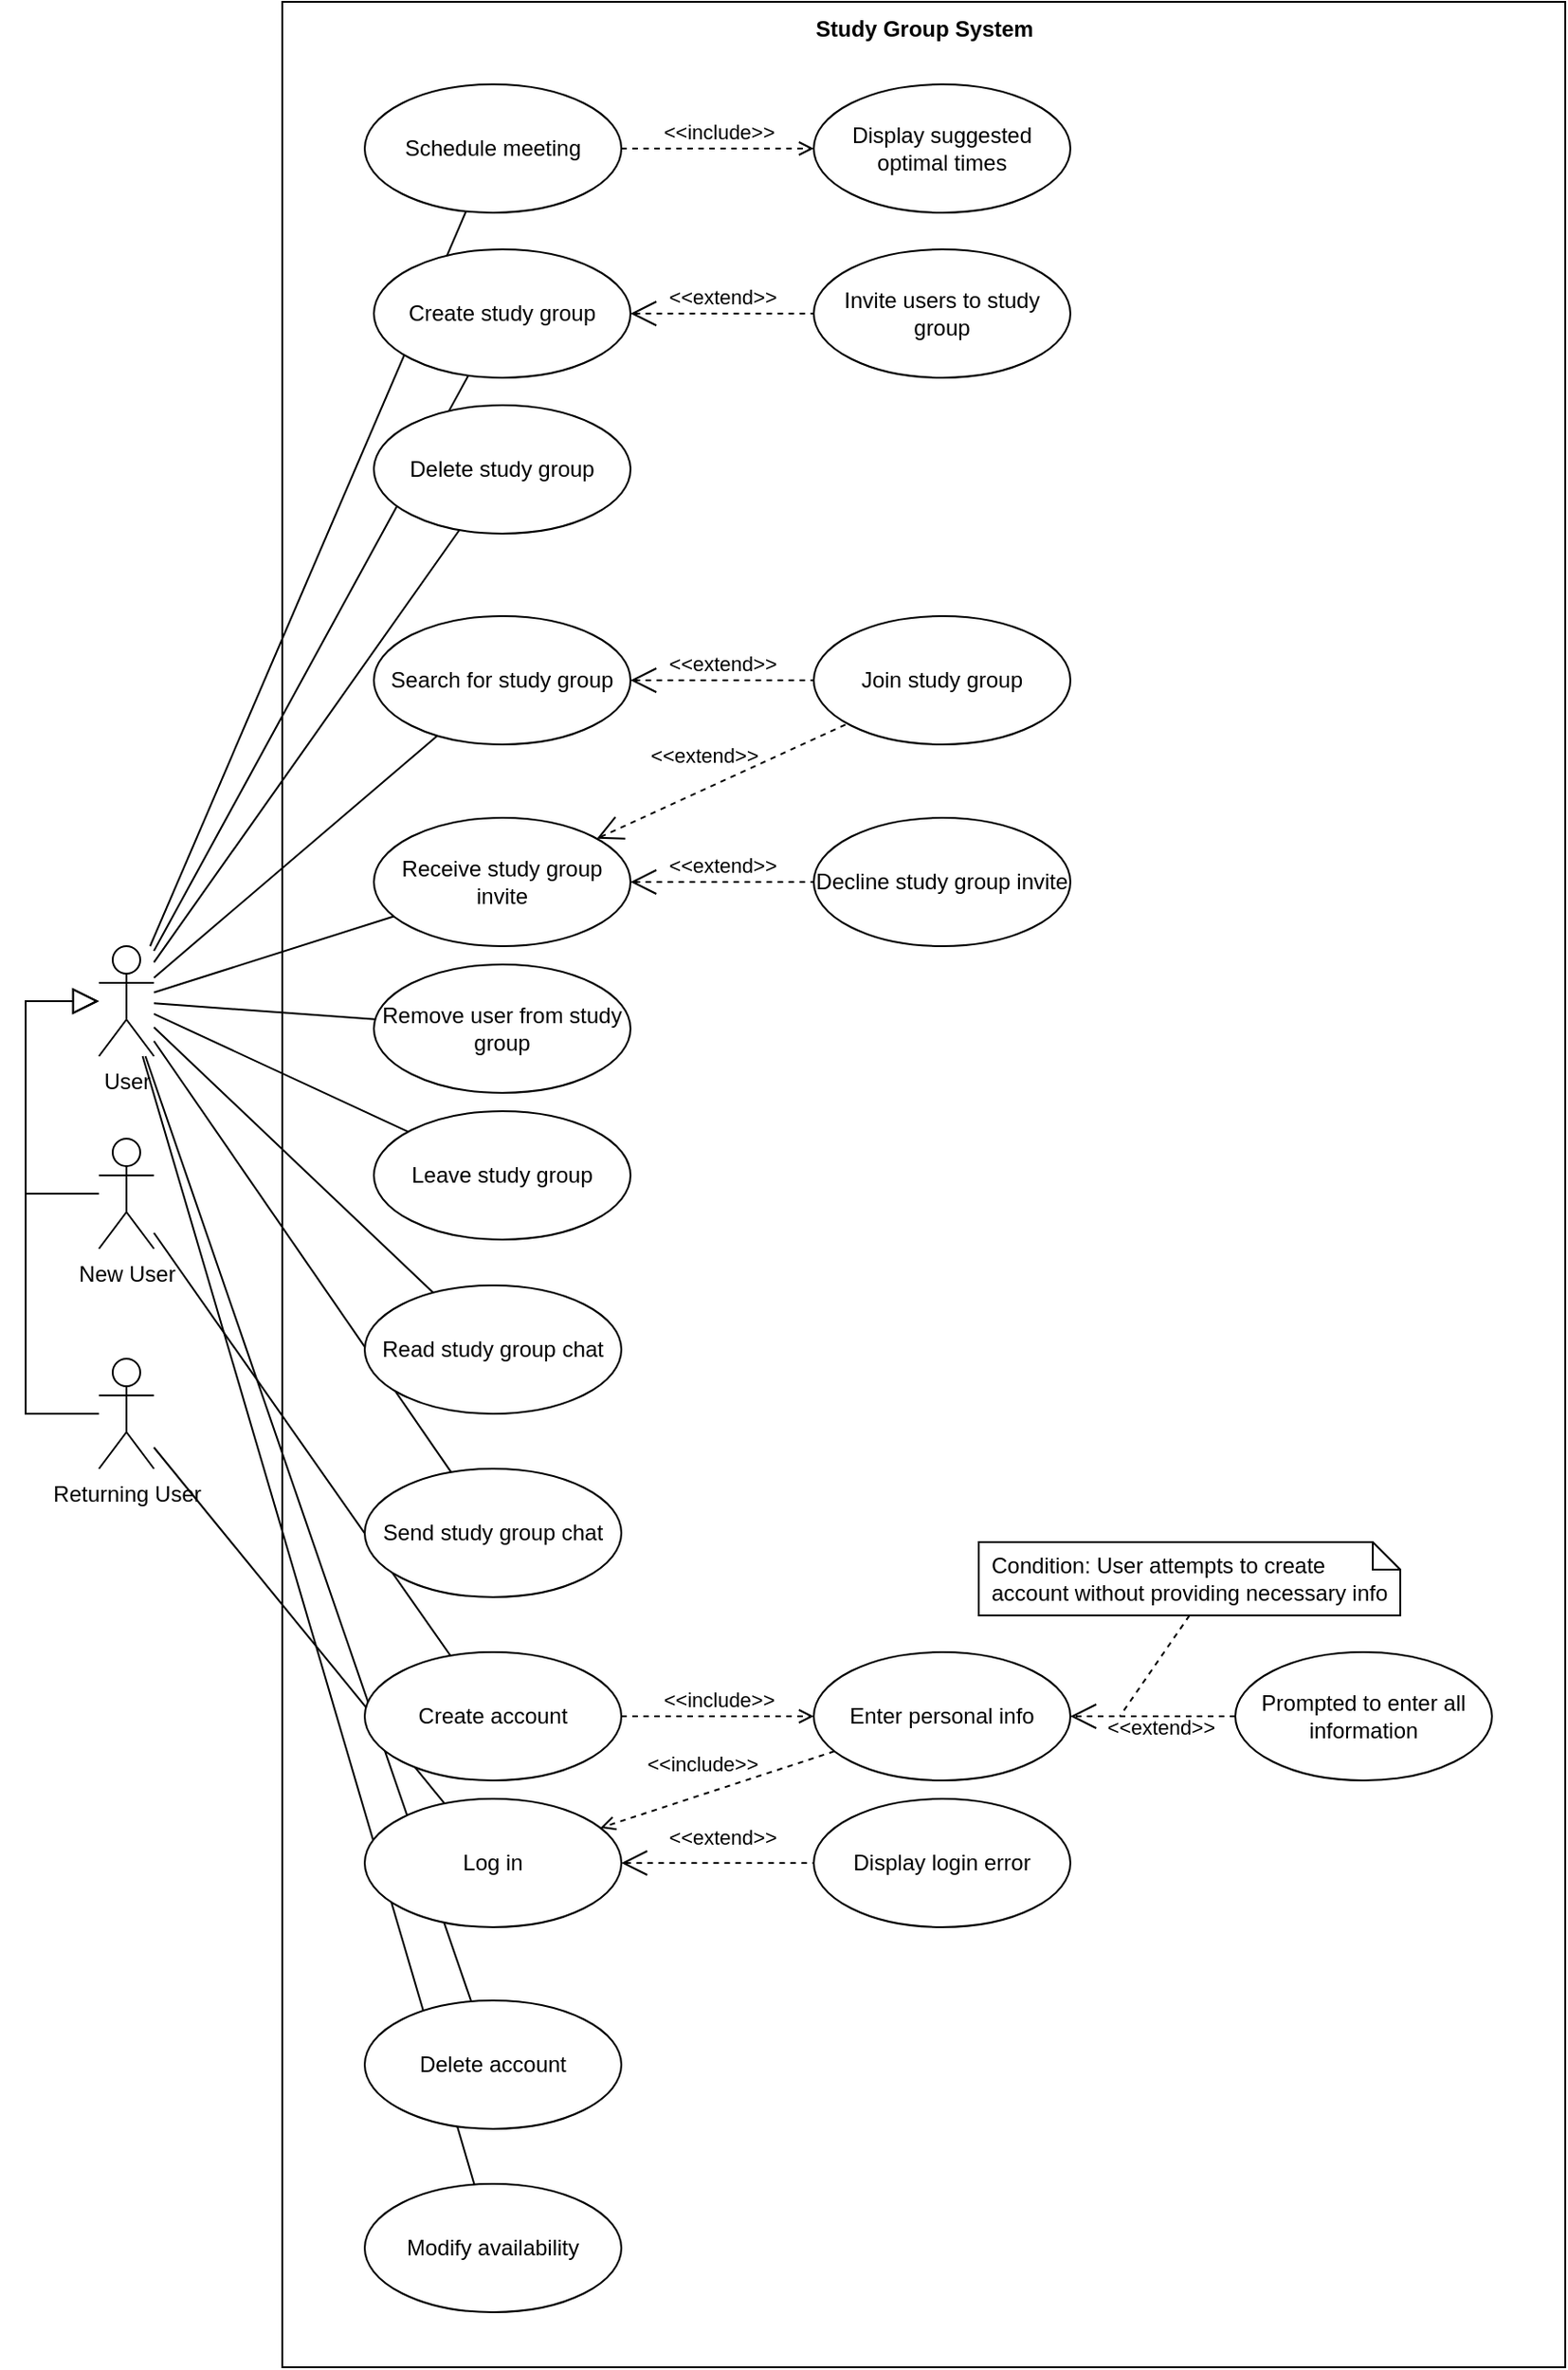 <mxfile version="24.7.8">
  <diagram name="Page-1" id="9UVsAq16OEgGH-QT-e9c">
    <mxGraphModel dx="1430" dy="1927" grid="1" gridSize="10" guides="1" tooltips="1" connect="1" arrows="1" fold="1" page="1" pageScale="1" pageWidth="850" pageHeight="1100" math="0" shadow="0">
      <root>
        <mxCell id="0" />
        <mxCell id="1" parent="0" />
        <mxCell id="JgWOOsWS1i2mkN9p8RnF-62" value="" style="group" vertex="1" connectable="0" parent="1">
          <mxGeometry x="250" y="-290" width="700" height="1290" as="geometry" />
        </mxCell>
        <mxCell id="JgWOOsWS1i2mkN9p8RnF-55" value="" style="rounded=0;whiteSpace=wrap;html=1;" vertex="1" parent="JgWOOsWS1i2mkN9p8RnF-62">
          <mxGeometry width="700" height="1290" as="geometry" />
        </mxCell>
        <mxCell id="JgWOOsWS1i2mkN9p8RnF-60" value="Study Group System" style="text;html=1;align=center;verticalAlign=middle;resizable=0;points=[];autosize=1;strokeColor=none;fillColor=none;fontStyle=1" vertex="1" parent="JgWOOsWS1i2mkN9p8RnF-62">
          <mxGeometry x="285" width="130" height="30" as="geometry" />
        </mxCell>
        <mxCell id="JgWOOsWS1i2mkN9p8RnF-3" value="User" style="shape=umlActor;html=1;verticalLabelPosition=bottom;verticalAlign=top;align=center;" vertex="1" parent="1">
          <mxGeometry x="150" y="225" width="30" height="60" as="geometry" />
        </mxCell>
        <mxCell id="JgWOOsWS1i2mkN9p8RnF-6" value="New User" style="shape=umlActor;html=1;verticalLabelPosition=bottom;verticalAlign=top;align=center;" vertex="1" parent="1">
          <mxGeometry x="150" y="330" width="30" height="60" as="geometry" />
        </mxCell>
        <mxCell id="JgWOOsWS1i2mkN9p8RnF-7" value="Returning User" style="shape=umlActor;html=1;verticalLabelPosition=bottom;verticalAlign=top;align=center;" vertex="1" parent="1">
          <mxGeometry x="150" y="450" width="30" height="60" as="geometry" />
        </mxCell>
        <mxCell id="JgWOOsWS1i2mkN9p8RnF-9" value="" style="edgeStyle=none;html=1;endArrow=block;endFill=0;endSize=12;verticalAlign=bottom;rounded=0;" edge="1" parent="1" source="JgWOOsWS1i2mkN9p8RnF-6" target="JgWOOsWS1i2mkN9p8RnF-3">
          <mxGeometry width="160" relative="1" as="geometry">
            <mxPoint x="140" y="190" as="sourcePoint" />
            <mxPoint x="110" y="240" as="targetPoint" />
            <Array as="points">
              <mxPoint x="110" y="360" />
              <mxPoint x="110" y="255" />
            </Array>
          </mxGeometry>
        </mxCell>
        <mxCell id="JgWOOsWS1i2mkN9p8RnF-10" value="" style="edgeStyle=none;html=1;endArrow=none;verticalAlign=bottom;rounded=0;" edge="1" parent="1" source="JgWOOsWS1i2mkN9p8RnF-7" target="JgWOOsWS1i2mkN9p8RnF-2">
          <mxGeometry width="160" relative="1" as="geometry">
            <mxPoint x="310" y="320" as="sourcePoint" />
            <mxPoint x="470" y="320" as="targetPoint" />
          </mxGeometry>
        </mxCell>
        <mxCell id="JgWOOsWS1i2mkN9p8RnF-11" value="" style="edgeStyle=none;html=1;endArrow=none;verticalAlign=bottom;rounded=0;" edge="1" parent="1" source="JgWOOsWS1i2mkN9p8RnF-6" target="JgWOOsWS1i2mkN9p8RnF-4">
          <mxGeometry width="160" relative="1" as="geometry">
            <mxPoint x="220" y="382" as="sourcePoint" />
            <mxPoint x="360" y="378" as="targetPoint" />
          </mxGeometry>
        </mxCell>
        <mxCell id="JgWOOsWS1i2mkN9p8RnF-34" value="Send study group chat" style="ellipse;whiteSpace=wrap;html=1;" vertex="1" parent="1">
          <mxGeometry x="295" y="510" width="140" height="70" as="geometry" />
        </mxCell>
        <mxCell id="JgWOOsWS1i2mkN9p8RnF-35" value="" style="edgeStyle=none;html=1;endArrow=none;verticalAlign=bottom;rounded=0;" edge="1" parent="1" source="JgWOOsWS1i2mkN9p8RnF-3" target="JgWOOsWS1i2mkN9p8RnF-33">
          <mxGeometry width="160" relative="1" as="geometry">
            <mxPoint x="180" y="270" as="sourcePoint" />
            <mxPoint x="330" y="200" as="targetPoint" />
          </mxGeometry>
        </mxCell>
        <mxCell id="JgWOOsWS1i2mkN9p8RnF-36" value="" style="edgeStyle=none;html=1;endArrow=none;verticalAlign=bottom;rounded=0;" edge="1" parent="1" source="JgWOOsWS1i2mkN9p8RnF-3" target="JgWOOsWS1i2mkN9p8RnF-34">
          <mxGeometry width="160" relative="1" as="geometry">
            <mxPoint x="130" y="286" as="sourcePoint" />
            <mxPoint x="421" y="309" as="targetPoint" />
          </mxGeometry>
        </mxCell>
        <mxCell id="JgWOOsWS1i2mkN9p8RnF-38" value="" style="edgeStyle=none;html=1;endArrow=none;verticalAlign=bottom;rounded=0;" edge="1" parent="1" source="JgWOOsWS1i2mkN9p8RnF-3" target="JgWOOsWS1i2mkN9p8RnF-37">
          <mxGeometry width="160" relative="1" as="geometry">
            <mxPoint x="200" y="190" as="sourcePoint" />
            <mxPoint x="360" y="190" as="targetPoint" />
          </mxGeometry>
        </mxCell>
        <mxCell id="JgWOOsWS1i2mkN9p8RnF-39" value="Remove user from study group" style="ellipse;whiteSpace=wrap;html=1;" vertex="1" parent="1">
          <mxGeometry x="300" y="235" width="140" height="70" as="geometry" />
        </mxCell>
        <mxCell id="JgWOOsWS1i2mkN9p8RnF-40" value="" style="edgeStyle=none;html=1;endArrow=none;verticalAlign=bottom;rounded=0;" edge="1" parent="1" source="JgWOOsWS1i2mkN9p8RnF-3" target="JgWOOsWS1i2mkN9p8RnF-39">
          <mxGeometry width="160" relative="1" as="geometry">
            <mxPoint x="300" y="180" as="sourcePoint" />
            <mxPoint x="460" y="180" as="targetPoint" />
          </mxGeometry>
        </mxCell>
        <mxCell id="JgWOOsWS1i2mkN9p8RnF-42" value="" style="edgeStyle=none;html=1;endArrow=none;verticalAlign=bottom;rounded=0;" edge="1" parent="1" source="JgWOOsWS1i2mkN9p8RnF-3" target="JgWOOsWS1i2mkN9p8RnF-41">
          <mxGeometry width="160" relative="1" as="geometry">
            <mxPoint x="230" y="260" as="sourcePoint" />
            <mxPoint x="390" y="260" as="targetPoint" />
          </mxGeometry>
        </mxCell>
        <mxCell id="JgWOOsWS1i2mkN9p8RnF-43" value="Modify availability" style="ellipse;whiteSpace=wrap;html=1;" vertex="1" parent="1">
          <mxGeometry x="295" y="900" width="140" height="70" as="geometry" />
        </mxCell>
        <mxCell id="JgWOOsWS1i2mkN9p8RnF-44" value="" style="edgeStyle=none;html=1;endArrow=none;verticalAlign=bottom;rounded=0;" edge="1" parent="1" source="JgWOOsWS1i2mkN9p8RnF-3" target="JgWOOsWS1i2mkN9p8RnF-43">
          <mxGeometry width="160" relative="1" as="geometry">
            <mxPoint x="190" y="300" as="sourcePoint" />
            <mxPoint x="350" y="300" as="targetPoint" />
          </mxGeometry>
        </mxCell>
        <mxCell id="JgWOOsWS1i2mkN9p8RnF-25" value="" style="edgeStyle=none;html=1;endArrow=none;verticalAlign=bottom;rounded=0;" edge="1" parent="1" source="JgWOOsWS1i2mkN9p8RnF-3" target="JgWOOsWS1i2mkN9p8RnF-24">
          <mxGeometry width="160" relative="1" as="geometry">
            <mxPoint x="1335" y="295" as="sourcePoint" />
            <mxPoint x="1495" y="295" as="targetPoint" />
          </mxGeometry>
        </mxCell>
        <mxCell id="JgWOOsWS1i2mkN9p8RnF-50" value="Delete account" style="ellipse;whiteSpace=wrap;html=1;" vertex="1" parent="1">
          <mxGeometry x="295" y="800" width="140" height="70" as="geometry" />
        </mxCell>
        <mxCell id="JgWOOsWS1i2mkN9p8RnF-51" value="" style="edgeStyle=none;html=1;endArrow=none;verticalAlign=bottom;rounded=0;" edge="1" parent="1" source="JgWOOsWS1i2mkN9p8RnF-3" target="JgWOOsWS1i2mkN9p8RnF-50">
          <mxGeometry width="160" relative="1" as="geometry">
            <mxPoint x="210" y="400" as="sourcePoint" />
            <mxPoint x="370" y="400" as="targetPoint" />
          </mxGeometry>
        </mxCell>
        <mxCell id="JgWOOsWS1i2mkN9p8RnF-53" value="" style="group" vertex="1" connectable="0" parent="1">
          <mxGeometry x="295" y="550" width="545" height="210" as="geometry" />
        </mxCell>
        <mxCell id="JgWOOsWS1i2mkN9p8RnF-2" value="Log in" style="ellipse;whiteSpace=wrap;html=1;" vertex="1" parent="JgWOOsWS1i2mkN9p8RnF-53">
          <mxGeometry y="140" width="140" height="70" as="geometry" />
        </mxCell>
        <mxCell id="JgWOOsWS1i2mkN9p8RnF-4" value="Create account" style="ellipse;whiteSpace=wrap;html=1;" vertex="1" parent="JgWOOsWS1i2mkN9p8RnF-53">
          <mxGeometry y="60" width="140" height="70" as="geometry" />
        </mxCell>
        <mxCell id="JgWOOsWS1i2mkN9p8RnF-12" value="Enter personal info" style="ellipse;whiteSpace=wrap;html=1;" vertex="1" parent="JgWOOsWS1i2mkN9p8RnF-53">
          <mxGeometry x="245" y="60" width="140" height="70" as="geometry" />
        </mxCell>
        <mxCell id="JgWOOsWS1i2mkN9p8RnF-14" value="&amp;lt;&amp;lt;include&amp;gt;&amp;gt;" style="edgeStyle=none;html=1;endArrow=open;verticalAlign=bottom;dashed=1;labelBackgroundColor=none;rounded=0;" edge="1" parent="JgWOOsWS1i2mkN9p8RnF-53" source="JgWOOsWS1i2mkN9p8RnF-4" target="JgWOOsWS1i2mkN9p8RnF-12">
          <mxGeometry width="160" relative="1" as="geometry">
            <mxPoint x="65" y="-10" as="sourcePoint" />
            <mxPoint x="225" y="-10" as="targetPoint" />
          </mxGeometry>
        </mxCell>
        <mxCell id="JgWOOsWS1i2mkN9p8RnF-15" value="Prompted to enter all information" style="ellipse;whiteSpace=wrap;html=1;" vertex="1" parent="JgWOOsWS1i2mkN9p8RnF-53">
          <mxGeometry x="475" y="60" width="140" height="70" as="geometry" />
        </mxCell>
        <mxCell id="JgWOOsWS1i2mkN9p8RnF-16" value="&amp;lt;&amp;lt;include&amp;gt;&amp;gt;" style="edgeStyle=none;html=1;endArrow=open;verticalAlign=bottom;dashed=1;labelBackgroundColor=none;rounded=0;" edge="1" parent="JgWOOsWS1i2mkN9p8RnF-53" source="JgWOOsWS1i2mkN9p8RnF-12" target="JgWOOsWS1i2mkN9p8RnF-2">
          <mxGeometry x="0.092" y="-7" width="160" relative="1" as="geometry">
            <mxPoint x="65" y="-20" as="sourcePoint" />
            <mxPoint x="225" y="-20" as="targetPoint" />
            <mxPoint as="offset" />
          </mxGeometry>
        </mxCell>
        <mxCell id="JgWOOsWS1i2mkN9p8RnF-18" value="Display login error" style="ellipse;whiteSpace=wrap;html=1;" vertex="1" parent="JgWOOsWS1i2mkN9p8RnF-53">
          <mxGeometry x="245" y="140" width="140" height="70" as="geometry" />
        </mxCell>
        <mxCell id="JgWOOsWS1i2mkN9p8RnF-19" value="&amp;lt;&amp;lt;extend&amp;gt;&amp;gt;" style="edgeStyle=none;html=1;startArrow=open;endArrow=none;startSize=12;verticalAlign=bottom;dashed=1;labelBackgroundColor=none;rounded=0;" edge="1" parent="JgWOOsWS1i2mkN9p8RnF-53" source="JgWOOsWS1i2mkN9p8RnF-2" target="JgWOOsWS1i2mkN9p8RnF-18">
          <mxGeometry x="0.048" y="5" width="160" relative="1" as="geometry">
            <mxPoint x="175" y="160" as="sourcePoint" />
            <mxPoint x="335" y="160" as="targetPoint" />
            <mxPoint as="offset" />
          </mxGeometry>
        </mxCell>
        <mxCell id="JgWOOsWS1i2mkN9p8RnF-45" value="Condition: User attempts to create account without providing necessary info" style="shape=note;size=15;spacingLeft=5;align=left;whiteSpace=wrap;" vertex="1" parent="JgWOOsWS1i2mkN9p8RnF-53">
          <mxGeometry x="335" width="230" height="40" as="geometry" />
        </mxCell>
        <mxCell id="JgWOOsWS1i2mkN9p8RnF-46" value="&amp;lt;&amp;lt;extend&amp;gt;&amp;gt;" style="align=right;html=1;verticalAlign=bottom;rounded=0;labelBackgroundColor=none;endArrow=open;endSize=12;dashed=1;" edge="1" parent="JgWOOsWS1i2mkN9p8RnF-53" source="JgWOOsWS1i2mkN9p8RnF-15" target="JgWOOsWS1i2mkN9p8RnF-12">
          <mxGeometry x="-0.778" y="15" relative="1" as="geometry">
            <mxPoint x="295" y="40" as="targetPoint" />
            <mxPoint x="455" y="40" as="sourcePoint" />
            <mxPoint as="offset" />
          </mxGeometry>
        </mxCell>
        <mxCell id="JgWOOsWS1i2mkN9p8RnF-47" value="" style="edgeStyle=none;html=1;endArrow=none;rounded=0;labelBackgroundColor=none;dashed=1;exitX=0.5;exitY=1;" edge="1" source="JgWOOsWS1i2mkN9p8RnF-45" parent="JgWOOsWS1i2mkN9p8RnF-53">
          <mxGeometry relative="1" as="geometry">
            <mxPoint x="412" y="95" as="targetPoint" />
          </mxGeometry>
        </mxCell>
        <mxCell id="JgWOOsWS1i2mkN9p8RnF-54" value="" style="group" vertex="1" connectable="0" parent="1">
          <mxGeometry x="295" y="-245" width="360" height="70" as="geometry" />
        </mxCell>
        <mxCell id="JgWOOsWS1i2mkN9p8RnF-41" value="Schedule meeting" style="ellipse;whiteSpace=wrap;html=1;" vertex="1" parent="JgWOOsWS1i2mkN9p8RnF-54">
          <mxGeometry width="140" height="70" as="geometry" />
        </mxCell>
        <mxCell id="JgWOOsWS1i2mkN9p8RnF-48" value="Display suggested optimal times" style="ellipse;whiteSpace=wrap;html=1;" vertex="1" parent="JgWOOsWS1i2mkN9p8RnF-54">
          <mxGeometry x="245" width="140" height="70" as="geometry" />
        </mxCell>
        <mxCell id="JgWOOsWS1i2mkN9p8RnF-49" value="&amp;lt;&amp;lt;include&amp;gt;&amp;gt;" style="edgeStyle=none;html=1;endArrow=open;verticalAlign=bottom;dashed=1;labelBackgroundColor=none;rounded=0;" edge="1" parent="JgWOOsWS1i2mkN9p8RnF-54" source="JgWOOsWS1i2mkN9p8RnF-41" target="JgWOOsWS1i2mkN9p8RnF-48">
          <mxGeometry width="160" relative="1" as="geometry">
            <mxPoint x="170" as="sourcePoint" />
            <mxPoint x="330" as="targetPoint" />
          </mxGeometry>
        </mxCell>
        <mxCell id="JgWOOsWS1i2mkN9p8RnF-22" value="" style="edgeStyle=none;html=1;endArrow=none;verticalAlign=bottom;rounded=0;" edge="1" parent="1" source="JgWOOsWS1i2mkN9p8RnF-3" target="JgWOOsWS1i2mkN9p8RnF-20">
          <mxGeometry width="160" relative="1" as="geometry">
            <mxPoint x="1405" y="315" as="sourcePoint" />
            <mxPoint x="1565" y="315" as="targetPoint" />
          </mxGeometry>
        </mxCell>
        <mxCell id="JgWOOsWS1i2mkN9p8RnF-32" value="" style="edgeStyle=none;html=1;endArrow=none;verticalAlign=bottom;rounded=0;" edge="1" parent="1" source="JgWOOsWS1i2mkN9p8RnF-3" target="JgWOOsWS1i2mkN9p8RnF-28">
          <mxGeometry width="160" relative="1" as="geometry">
            <mxPoint x="1285" y="265" as="sourcePoint" />
            <mxPoint x="1445" y="265" as="targetPoint" />
          </mxGeometry>
        </mxCell>
        <mxCell id="JgWOOsWS1i2mkN9p8RnF-56" value="" style="group" vertex="1" connectable="0" parent="1">
          <mxGeometry x="300" y="-155" width="350" height="70" as="geometry" />
        </mxCell>
        <mxCell id="JgWOOsWS1i2mkN9p8RnF-24" value="Create study group" style="ellipse;whiteSpace=wrap;html=1;" vertex="1" parent="JgWOOsWS1i2mkN9p8RnF-56">
          <mxGeometry width="140" height="70" as="geometry" />
        </mxCell>
        <mxCell id="JgWOOsWS1i2mkN9p8RnF-26" value="Invite users to study group" style="ellipse;whiteSpace=wrap;html=1;" vertex="1" parent="JgWOOsWS1i2mkN9p8RnF-56">
          <mxGeometry x="240" width="140" height="70" as="geometry" />
        </mxCell>
        <mxCell id="JgWOOsWS1i2mkN9p8RnF-27" value="&amp;lt;&amp;lt;extend&amp;gt;&amp;gt;" style="edgeStyle=none;html=1;startArrow=open;endArrow=none;startSize=12;verticalAlign=bottom;dashed=1;labelBackgroundColor=none;rounded=0;" edge="1" parent="JgWOOsWS1i2mkN9p8RnF-56" source="JgWOOsWS1i2mkN9p8RnF-24" target="JgWOOsWS1i2mkN9p8RnF-26">
          <mxGeometry width="160" relative="1" as="geometry">
            <mxPoint x="100" y="-170" as="sourcePoint" />
            <mxPoint x="260" y="-170" as="targetPoint" />
          </mxGeometry>
        </mxCell>
        <mxCell id="JgWOOsWS1i2mkN9p8RnF-57" value="" style="group" vertex="1" connectable="0" parent="1">
          <mxGeometry x="300" y="45" width="350" height="180" as="geometry" />
        </mxCell>
        <mxCell id="JgWOOsWS1i2mkN9p8RnF-20" value="Search for study group" style="ellipse;whiteSpace=wrap;html=1;" vertex="1" parent="JgWOOsWS1i2mkN9p8RnF-57">
          <mxGeometry width="140" height="70" as="geometry" />
        </mxCell>
        <mxCell id="JgWOOsWS1i2mkN9p8RnF-21" value="Join study group" style="ellipse;whiteSpace=wrap;html=1;" vertex="1" parent="JgWOOsWS1i2mkN9p8RnF-57">
          <mxGeometry x="240" width="140" height="70" as="geometry" />
        </mxCell>
        <mxCell id="JgWOOsWS1i2mkN9p8RnF-23" value="&amp;lt;&amp;lt;extend&amp;gt;&amp;gt;" style="edgeStyle=none;html=1;startArrow=open;endArrow=none;startSize=12;verticalAlign=bottom;dashed=1;labelBackgroundColor=none;rounded=0;" edge="1" parent="JgWOOsWS1i2mkN9p8RnF-57" source="JgWOOsWS1i2mkN9p8RnF-20" target="JgWOOsWS1i2mkN9p8RnF-21">
          <mxGeometry width="160" relative="1" as="geometry">
            <mxPoint x="150" y="-60" as="sourcePoint" />
            <mxPoint x="310" y="-60" as="targetPoint" />
          </mxGeometry>
        </mxCell>
        <mxCell id="JgWOOsWS1i2mkN9p8RnF-28" value="Receive study group invite" style="ellipse;whiteSpace=wrap;html=1;" vertex="1" parent="JgWOOsWS1i2mkN9p8RnF-57">
          <mxGeometry y="110" width="140" height="70" as="geometry" />
        </mxCell>
        <mxCell id="JgWOOsWS1i2mkN9p8RnF-29" value="Decline study group invite" style="ellipse;whiteSpace=wrap;html=1;" vertex="1" parent="JgWOOsWS1i2mkN9p8RnF-57">
          <mxGeometry x="240" y="110" width="140" height="70" as="geometry" />
        </mxCell>
        <mxCell id="JgWOOsWS1i2mkN9p8RnF-30" value="&amp;lt;&amp;lt;extend&amp;gt;&amp;gt;" style="edgeStyle=none;html=1;startArrow=open;endArrow=none;startSize=12;verticalAlign=bottom;dashed=1;labelBackgroundColor=none;rounded=0;" edge="1" parent="JgWOOsWS1i2mkN9p8RnF-57" source="JgWOOsWS1i2mkN9p8RnF-28" target="JgWOOsWS1i2mkN9p8RnF-21">
          <mxGeometry x="-0.093" y="9" width="160" relative="1" as="geometry">
            <mxPoint x="360" y="80" as="sourcePoint" />
            <mxPoint x="520" y="80" as="targetPoint" />
            <mxPoint as="offset" />
          </mxGeometry>
        </mxCell>
        <mxCell id="JgWOOsWS1i2mkN9p8RnF-31" value="&amp;lt;&amp;lt;extend&amp;gt;&amp;gt;" style="edgeStyle=none;html=1;startArrow=open;endArrow=none;startSize=12;verticalAlign=bottom;dashed=1;labelBackgroundColor=none;rounded=0;" edge="1" parent="JgWOOsWS1i2mkN9p8RnF-57" source="JgWOOsWS1i2mkN9p8RnF-28" target="JgWOOsWS1i2mkN9p8RnF-29">
          <mxGeometry width="160" relative="1" as="geometry">
            <mxPoint x="150" y="155" as="sourcePoint" />
            <mxPoint x="290" y="35" as="targetPoint" />
          </mxGeometry>
        </mxCell>
        <mxCell id="JgWOOsWS1i2mkN9p8RnF-58" value="Leave study group" style="ellipse;whiteSpace=wrap;html=1;" vertex="1" parent="1">
          <mxGeometry x="300" y="315" width="140" height="70" as="geometry" />
        </mxCell>
        <mxCell id="JgWOOsWS1i2mkN9p8RnF-59" value="" style="edgeStyle=none;html=1;endArrow=none;verticalAlign=bottom;rounded=0;" edge="1" parent="1" source="JgWOOsWS1i2mkN9p8RnF-3" target="JgWOOsWS1i2mkN9p8RnF-58">
          <mxGeometry width="160" relative="1" as="geometry">
            <mxPoint x="110" y="180" as="sourcePoint" />
            <mxPoint x="940" y="-150" as="targetPoint" />
          </mxGeometry>
        </mxCell>
        <mxCell id="JgWOOsWS1i2mkN9p8RnF-61" value="" style="edgeStyle=none;html=1;endArrow=block;endFill=0;endSize=12;verticalAlign=bottom;rounded=0;" edge="1" parent="1" source="JgWOOsWS1i2mkN9p8RnF-7" target="JgWOOsWS1i2mkN9p8RnF-3">
          <mxGeometry width="160" relative="1" as="geometry">
            <mxPoint x="20" y="190" as="sourcePoint" />
            <mxPoint x="180" y="190" as="targetPoint" />
            <Array as="points">
              <mxPoint x="110" y="480" />
              <mxPoint x="110" y="255" />
            </Array>
          </mxGeometry>
        </mxCell>
        <mxCell id="JgWOOsWS1i2mkN9p8RnF-37" value="Delete study group" style="ellipse;whiteSpace=wrap;html=1;" vertex="1" parent="1">
          <mxGeometry x="300" y="-70" width="140" height="70" as="geometry" />
        </mxCell>
        <mxCell id="JgWOOsWS1i2mkN9p8RnF-33" value="Read study group chat" style="ellipse;whiteSpace=wrap;html=1;" vertex="1" parent="1">
          <mxGeometry x="295" y="410" width="140" height="70" as="geometry" />
        </mxCell>
      </root>
    </mxGraphModel>
  </diagram>
</mxfile>
